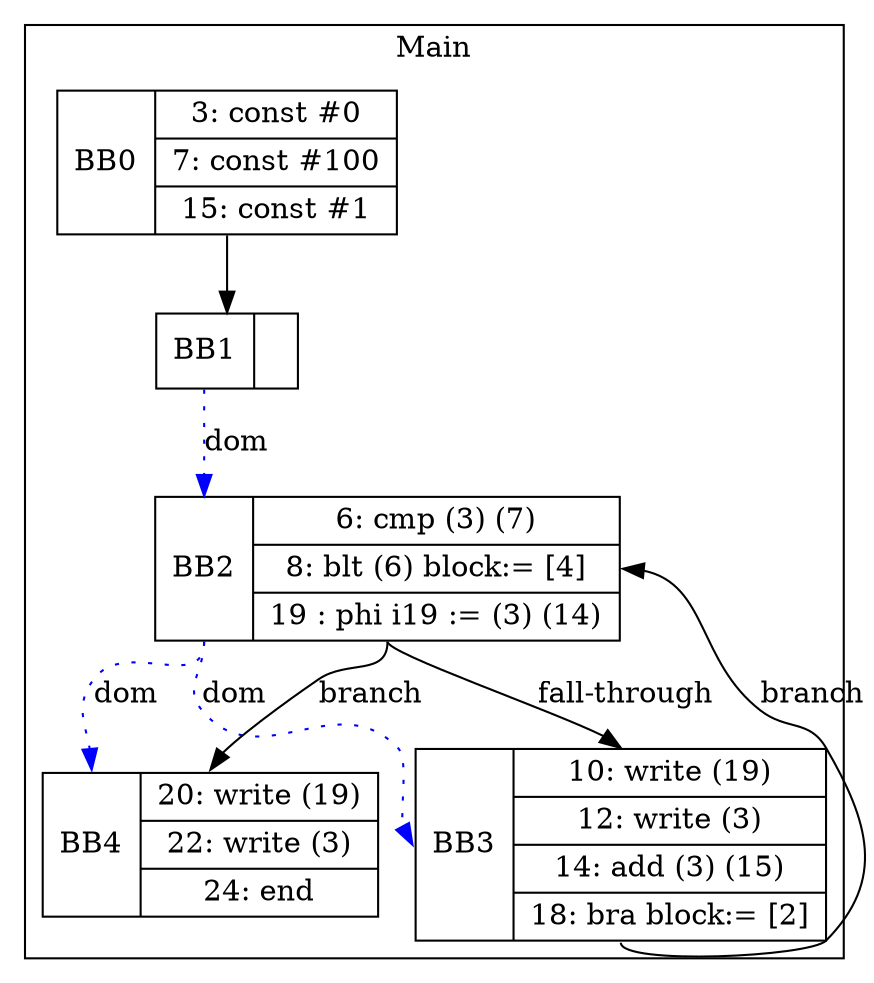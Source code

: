 digraph G {
node [shape=record];
subgraph cluster_main{
label = "Main";
BB0 [shape=record, label="<b>BB0|{3: const #0|7: const #100|15: const #1}"];
BB1 [shape=record, label="<b>BB1|}"];
BB2 [shape=record, label="<b>BB2|{6: cmp (3) (7)|8: blt (6) block:= [4]|19 : phi i19 := (3) (14)}"];
BB3 [shape=record, label="<b>BB3|{10: write (19)|12: write (3)|14: add (3) (15)|18: bra block:= [2]}"];
BB4 [shape=record, label="<b>BB4|{20: write (19)|22: write (3)|24: end}"];
}
BB0:s -> BB1:n ;
BB2:b -> BB3:b [color=blue, style=dotted, label="dom"];
BB2:b -> BB4:b [color=blue, style=dotted, label="dom"];
BB1:b -> BB2:b [color=blue, style=dotted, label="dom"];
BB2:s -> BB4:n [label="branch"];
BB3:s -> BB2:e [label="branch"];
BB2:s -> BB3:n [label="fall-through"];
}
